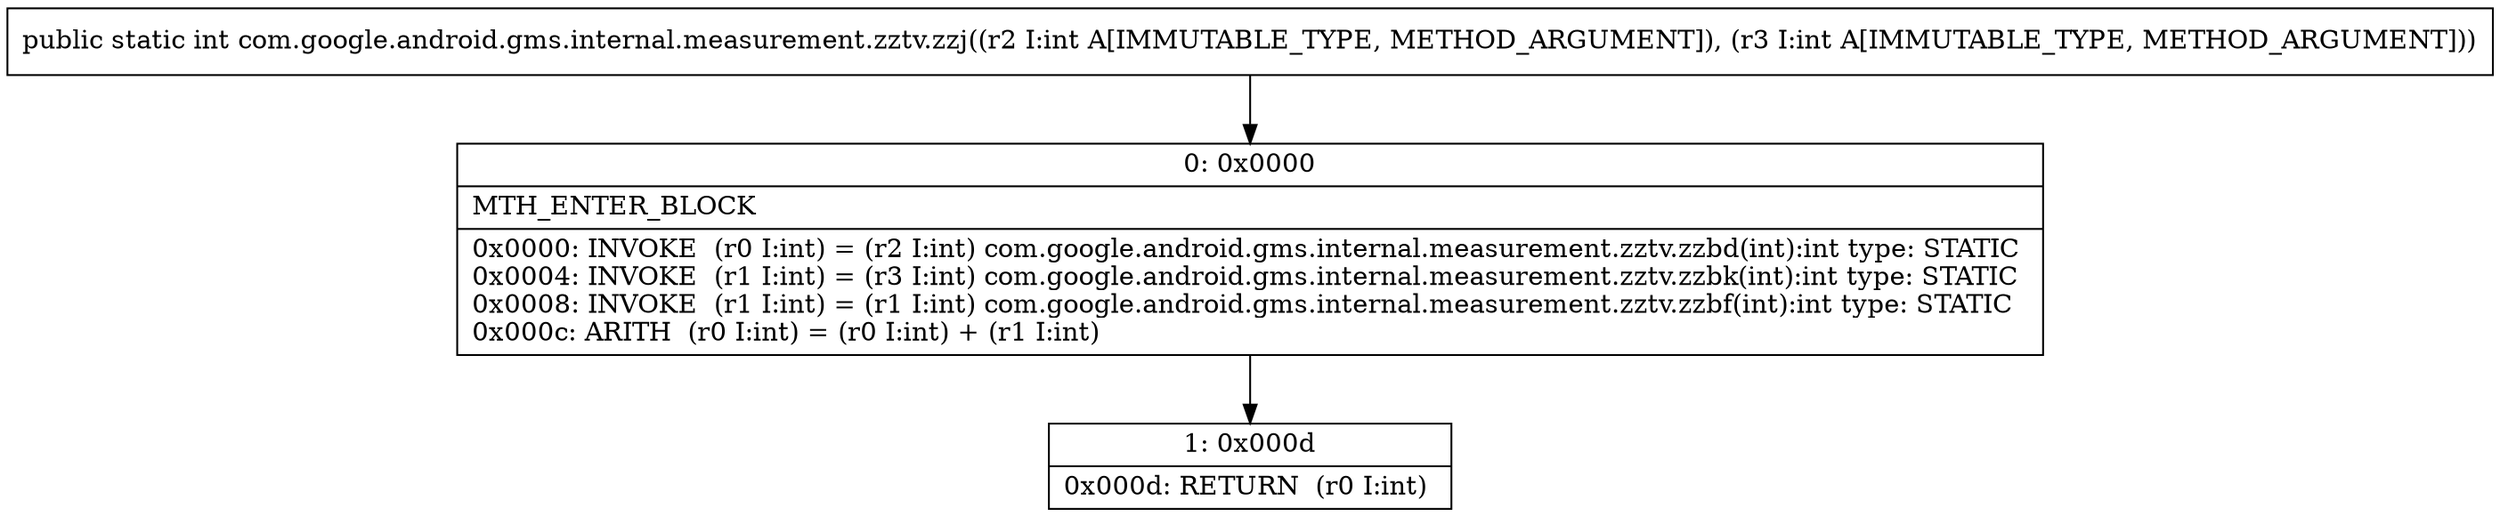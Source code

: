 digraph "CFG forcom.google.android.gms.internal.measurement.zztv.zzj(II)I" {
Node_0 [shape=record,label="{0\:\ 0x0000|MTH_ENTER_BLOCK\l|0x0000: INVOKE  (r0 I:int) = (r2 I:int) com.google.android.gms.internal.measurement.zztv.zzbd(int):int type: STATIC \l0x0004: INVOKE  (r1 I:int) = (r3 I:int) com.google.android.gms.internal.measurement.zztv.zzbk(int):int type: STATIC \l0x0008: INVOKE  (r1 I:int) = (r1 I:int) com.google.android.gms.internal.measurement.zztv.zzbf(int):int type: STATIC \l0x000c: ARITH  (r0 I:int) = (r0 I:int) + (r1 I:int) \l}"];
Node_1 [shape=record,label="{1\:\ 0x000d|0x000d: RETURN  (r0 I:int) \l}"];
MethodNode[shape=record,label="{public static int com.google.android.gms.internal.measurement.zztv.zzj((r2 I:int A[IMMUTABLE_TYPE, METHOD_ARGUMENT]), (r3 I:int A[IMMUTABLE_TYPE, METHOD_ARGUMENT])) }"];
MethodNode -> Node_0;
Node_0 -> Node_1;
}

